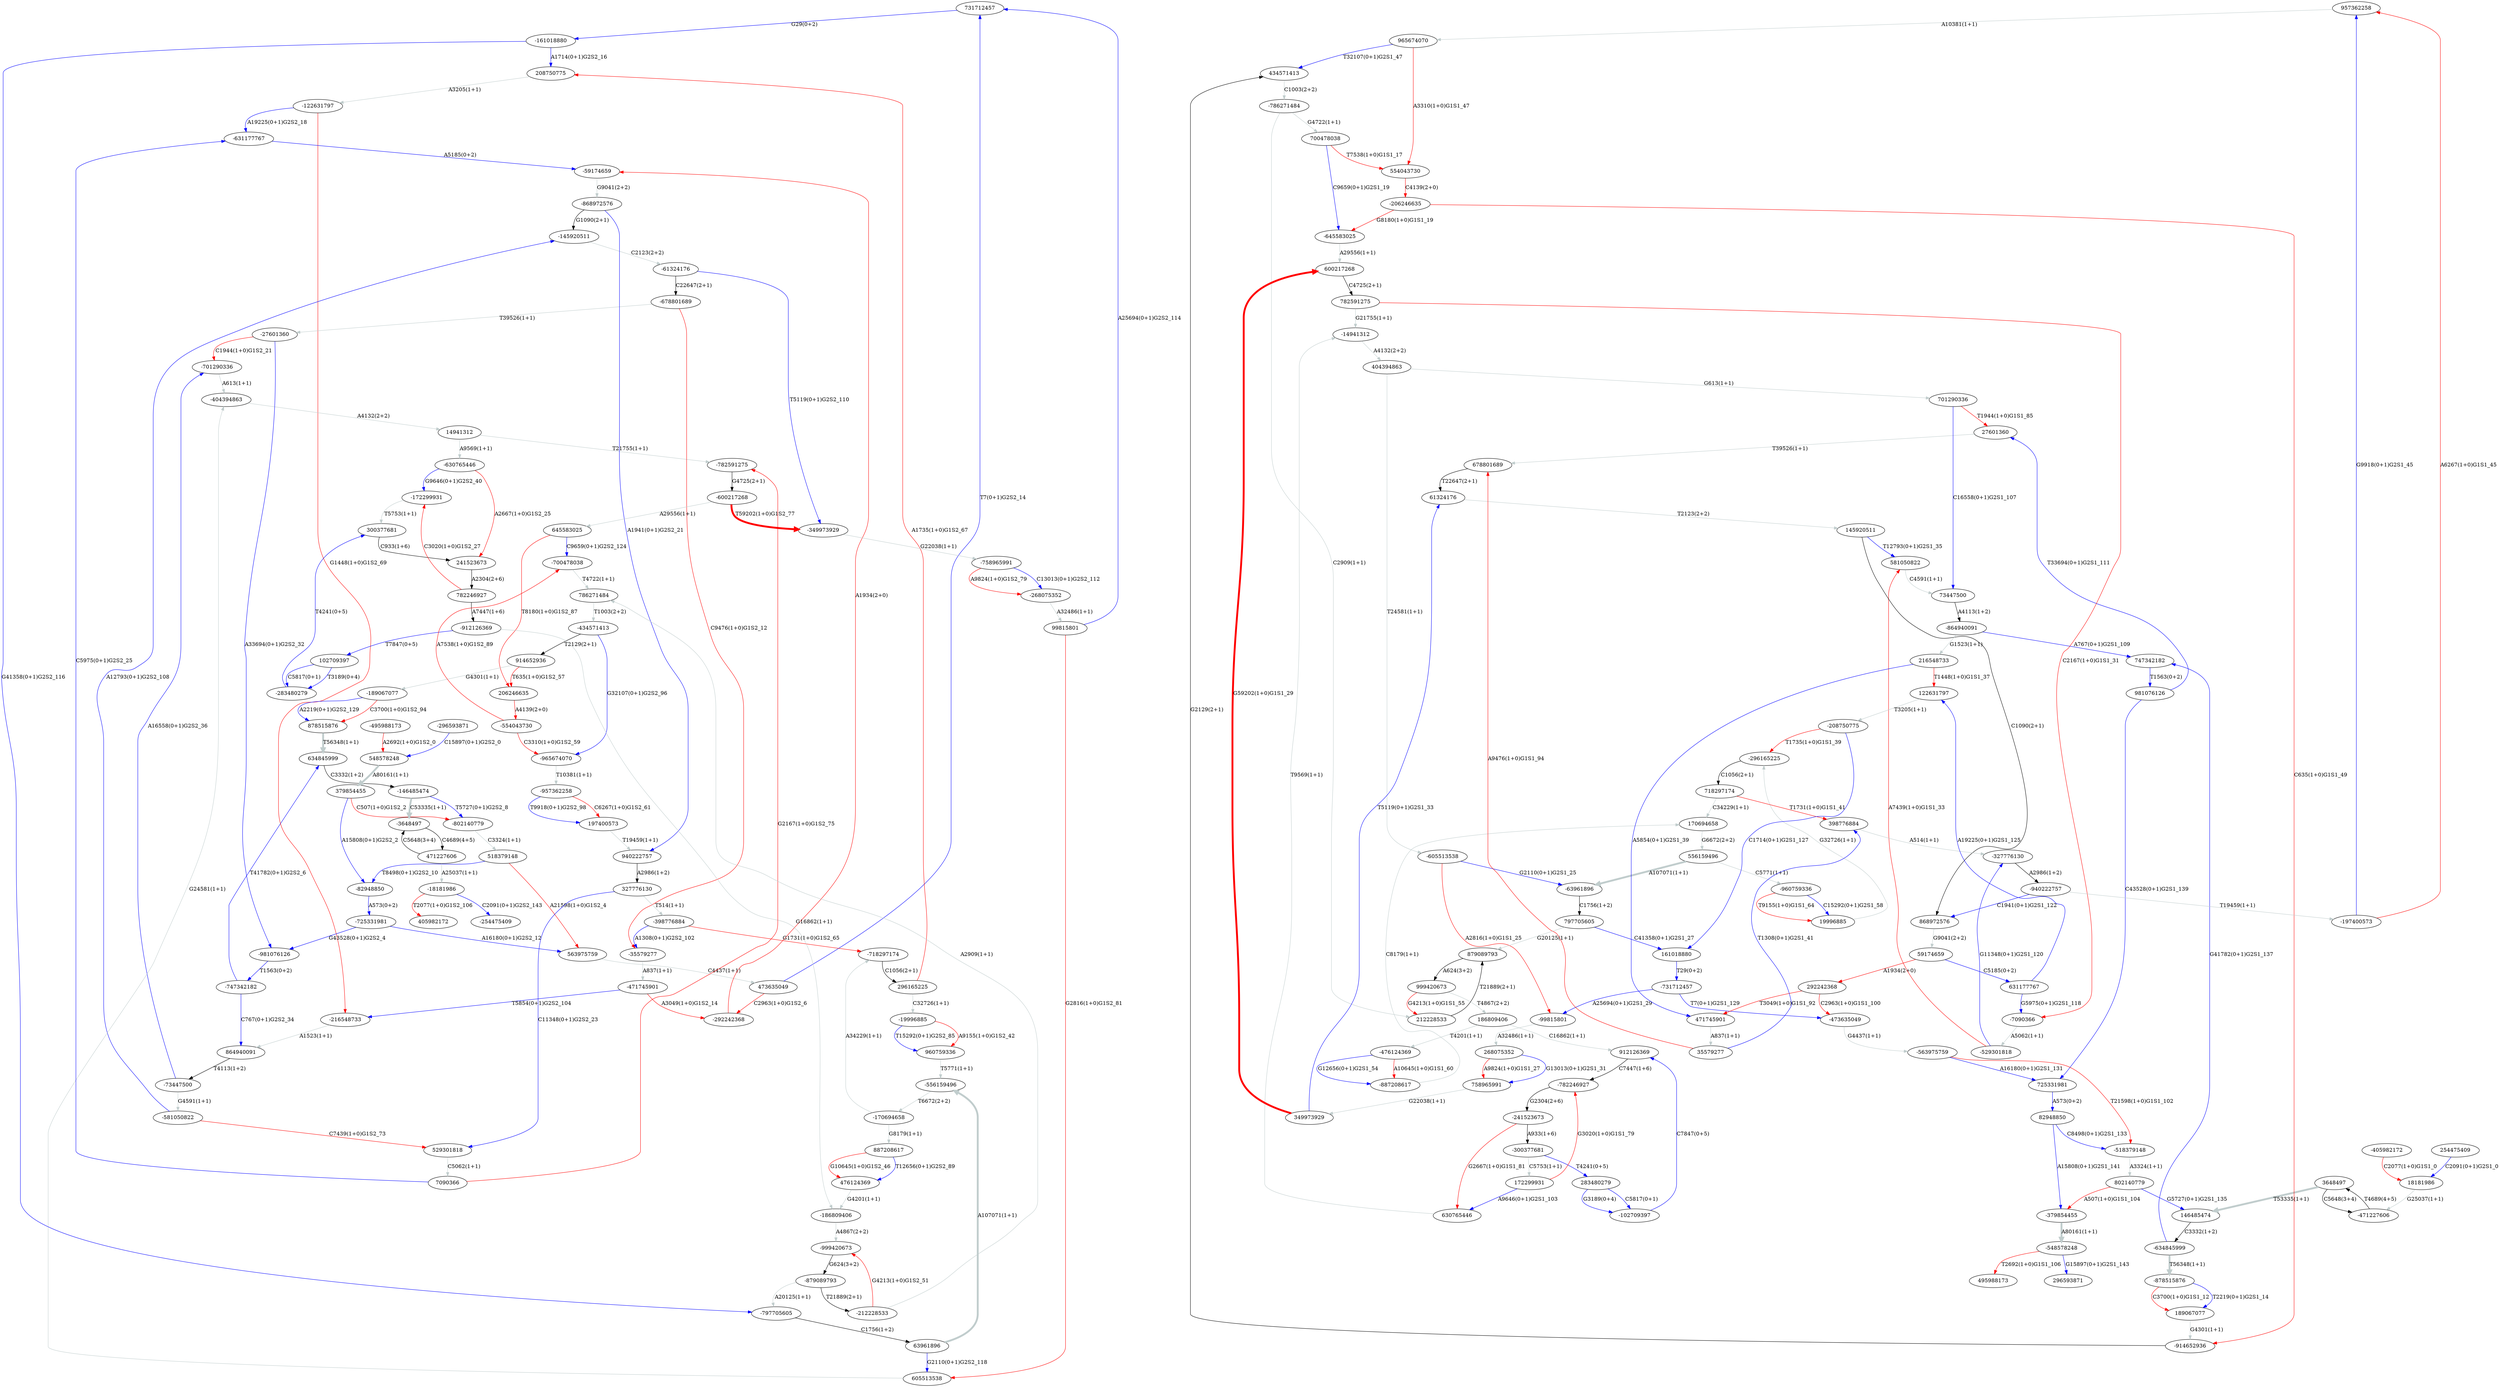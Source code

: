digraph {
nodesep = 0.5;
731712457 [style=filled fillcolor="white"]
-957362258 [style=filled fillcolor="white"]
957362258 [style=filled fillcolor="white"]
-197400573 [style=filled fillcolor="white"]
197400573 [style=filled fillcolor="white"]
887208617 [style=filled fillcolor="white"]
-731712457 [style=filled fillcolor="white"]
-747342182 [style=filled fillcolor="white"]
3648497 [style=filled fillcolor="white"]
-63961896 [style=filled fillcolor="white"]
63961896 [style=filled fillcolor="white"]
-296165225 [style=filled fillcolor="white"]
-122631797 [style=filled fillcolor="white"]
678801689 [style=filled fillcolor="white"]
-700478038 [style=filled fillcolor="white"]
700478038 [style=filled fillcolor="white"]
-581050822 [style=filled fillcolor="white"]
581050822 [style=filled fillcolor="white"]
-404394863 [style=filled fillcolor="white"]
404394863 [style=filled fillcolor="white"]
912126369 [style=filled fillcolor="white"]
630765446 [style=filled fillcolor="white"]
-27601360 [style=filled fillcolor="white"]
27601360 [style=filled fillcolor="white"]
-14941312 [style=filled fillcolor="white"]
14941312 [style=filled fillcolor="white"]
-701290336 [style=filled fillcolor="white"]
701290336 [style=filled fillcolor="white"]
802140779 [style=filled fillcolor="white"]
518379148 [style=filled fillcolor="white"]
82948850 [style=filled fillcolor="white"]
300377681 [style=filled fillcolor="white"]
-718297174 [style=filled fillcolor="white"]
-145920511 [style=filled fillcolor="white"]
-61324176 [style=filled fillcolor="white"]
965674070 [style=filled fillcolor="white"]
59174659 [style=filled fillcolor="white"]
563975759 [style=filled fillcolor="white"]
556159496 [style=filled fillcolor="white"]
476124369 [style=filled fillcolor="white"]
-254475409 [style=filled fillcolor="white"]
-678801689 [style=filled fillcolor="white"]
-802140779 [style=filled fillcolor="white"]
73447500 [style=filled fillcolor="white"]
161018880 [style=filled fillcolor="white"]
208750775 [style=filled fillcolor="white"]
268075352 [style=filled fillcolor="white"]
102709397 [style=filled fillcolor="white"]
61324176 [style=filled fillcolor="white"]
-797705605 [style=filled fillcolor="white"]
634845999 [style=filled fillcolor="white"]
868972576 [style=filled fillcolor="white"]
434571413 [style=filled fillcolor="white"]
940222757 [style=filled fillcolor="white"]
-292242368 [style=filled fillcolor="white"]
-189067077 [style=filled fillcolor="white"]
292242368 [style=filled fillcolor="white"]
-786271484 [style=filled fillcolor="white"]
786271484 [style=filled fillcolor="white"]
529301818 [style=filled fillcolor="white"]
-102709397 [style=filled fillcolor="white"]
473635049 [style=filled fillcolor="white"]
758965991 [style=filled fillcolor="white"]
-868972576 [style=filled fillcolor="white"]
170694658 [style=filled fillcolor="white"]
999420673 [style=filled fillcolor="white"]
-529301818 [style=filled fillcolor="white"]
-3648497 [style=filled fillcolor="white"]
-296593871 [style=filled fillcolor="white"]
645583025 [style=filled fillcolor="white"]
-19996885 [style=filled fillcolor="white"]
19996885 [style=filled fillcolor="white"]
914652936 [style=filled fillcolor="white"]
-206246635 [style=filled fillcolor="white"]
405982172 [style=filled fillcolor="white"]
-434571413 [style=filled fillcolor="white"]
-73447500 [style=filled fillcolor="white"]
-600217268 [style=filled fillcolor="white"]
-186809406 [style=filled fillcolor="white"]
349973929 [style=filled fillcolor="white"]
186809406 [style=filled fillcolor="white"]
879089793 [style=filled fillcolor="white"]
-300377681 [style=filled fillcolor="white"]
-476124369 [style=filled fillcolor="white"]
718297174 [style=filled fillcolor="white"]
-634845999 [style=filled fillcolor="white"]
-878515876 [style=filled fillcolor="white"]
206246635 [style=filled fillcolor="white"]
-645583025 [style=filled fillcolor="white"]
-999420673 [style=filled fillcolor="white"]
-782591275 [style=filled fillcolor="white"]
782246927 [style=filled fillcolor="white"]
189067077 [style=filled fillcolor="white"]
960759336 [style=filled fillcolor="white"]
-172299931 [style=filled fillcolor="white"]
-208750775 [style=filled fillcolor="white"]
-981076126 [style=filled fillcolor="white"]
-405982172 [style=filled fillcolor="white"]
-965674070 [style=filled fillcolor="white"]
-914652936 [style=filled fillcolor="white"]
605513538 [style=filled fillcolor="white"]
145920511 [style=filled fillcolor="white"]
-398776884 [style=filled fillcolor="white"]
296165225 [style=filled fillcolor="white"]
-473635049 [style=filled fillcolor="white"]
-349973929 [style=filled fillcolor="white"]
122631797 [style=filled fillcolor="white"]
398776884 [style=filled fillcolor="white"]
-912126369 [style=filled fillcolor="white"]
-495988173 [style=filled fillcolor="white"]
-879089793 [style=filled fillcolor="white"]
296593871 [style=filled fillcolor="white"]
554043730 [style=filled fillcolor="white"]
-605513538 [style=filled fillcolor="white"]
-59174659 [style=filled fillcolor="white"]
-241523673 [style=filled fillcolor="white"]
-518379148 [style=filled fillcolor="white"]
-758965991 [style=filled fillcolor="white"]
-99815801 [style=filled fillcolor="white"]
241523673 [style=filled fillcolor="white"]
-170694658 [style=filled fillcolor="white"]
283480279 [style=filled fillcolor="white"]
-283480279 [style=filled fillcolor="white"]
631177767 [style=filled fillcolor="white"]
-471227606 [style=filled fillcolor="white"]
254475409 [style=filled fillcolor="white"]
172299931 [style=filled fillcolor="white"]
-35579277 [style=filled fillcolor="white"]
7090366 [style=filled fillcolor="white"]
-630765446 [style=filled fillcolor="white"]
-471745901 [style=filled fillcolor="white"]
-161018880 [style=filled fillcolor="white"]
379854455 [style=filled fillcolor="white"]
-7090366 [style=filled fillcolor="white"]
-556159496 [style=filled fillcolor="white"]
212228533 [style=filled fillcolor="white"]
-887208617 [style=filled fillcolor="white"]
-212228533 [style=filled fillcolor="white"]
981076126 [style=filled fillcolor="white"]
600217268 [style=filled fillcolor="white"]
35579277 [style=filled fillcolor="white"]
548578248 [style=filled fillcolor="white"]
-631177767 [style=filled fillcolor="white"]
-548578248 [style=filled fillcolor="white"]
146485474 [style=filled fillcolor="white"]
797705605 [style=filled fillcolor="white"]
-146485474 [style=filled fillcolor="white"]
99815801 [style=filled fillcolor="white"]
864940091 [style=filled fillcolor="white"]
-864940091 [style=filled fillcolor="white"]
-82948850 [style=filled fillcolor="white"]
782591275 [style=filled fillcolor="white"]
725331981 [style=filled fillcolor="white"]
-379854455 [style=filled fillcolor="white"]
-18181986 [style=filled fillcolor="white"]
-725331981 [style=filled fillcolor="white"]
471745901 [style=filled fillcolor="white"]
-554043730 [style=filled fillcolor="white"]
-268075352 [style=filled fillcolor="white"]
327776130 [style=filled fillcolor="white"]
-327776130 [style=filled fillcolor="white"]
-216548733 [style=filled fillcolor="white"]
-960759336 [style=filled fillcolor="white"]
-782246927 [style=filled fillcolor="white"]
471227606 [style=filled fillcolor="white"]
-563975759 [style=filled fillcolor="white"]
495988173 [style=filled fillcolor="white"]
878515876 [style=filled fillcolor="white"]
18181986 [style=filled fillcolor="white"]
747342182 [style=filled fillcolor="white"]
-940222757 [style=filled fillcolor="white"]
216548733 [style=filled fillcolor="white"]
"731712457" -> "-161018880" [label="G29(0+2)", color="blue", penwidth=1]
"-957362258" -> "197400573" [label="T9918(0+1)G2S2_98", color="blue", penwidth=1]
"-957362258" -> "197400573" [label="C6267(1+0)G1S2_61", color="red", penwidth=1]
"957362258" -> "965674070" [label="A10381(1+1)", color="azure3", penwidth=1]
"-197400573" -> "957362258" [label="G9918(0+1)G2S1_45", color="blue", penwidth=1]
"-197400573" -> "957362258" [label="A6267(1+0)G1S1_45", color="red", penwidth=1]
"197400573" -> "940222757" [label="T19459(1+1)", color="azure3", penwidth=1]
"887208617" -> "476124369" [label="T12656(0+1)G2S2_89", color="blue", penwidth=1]
"887208617" -> "476124369" [label="G10645(1+0)G1S2_46", color="red", penwidth=1]
"-731712457" -> "-473635049" [label="T7(0+1)G2S1_129", color="blue", penwidth=1]
"-731712457" -> "-99815801" [label="A25694(0+1)G2S1_29", color="blue", penwidth=1]
"-747342182" -> "864940091" [label="C767(0+1)G2S2_34", color="blue", penwidth=1]
"-747342182" -> "634845999" [label="T41782(0+1)G2S2_6", color="blue", penwidth=1]
"3648497" -> "-471227606" [label="C5648(3+4)", color="black", penwidth=1]
"3648497" -> "146485474" [label="T53335(1+1)", color="azure3", penwidth=5]
"-63961896" -> "797705605" [label="C1756(1+2)", color="black", penwidth=1]
"63961896" -> "-556159496" [label="A107071(1+1)", color="azure3", penwidth=5]
"63961896" -> "605513538" [label="G2110(0+1)G2S2_118", color="blue", penwidth=1]
"-296165225" -> "718297174" [label="C1056(2+1)", color="black", penwidth=1]
"-122631797" -> "-631177767" [label="A19225(0+1)G2S2_18", color="blue", penwidth=1]
"-122631797" -> "-216548733" [label="G1448(1+0)G1S2_69", color="red", penwidth=1]
"678801689" -> "61324176" [label="T22647(2+1)", color="black", penwidth=1]
"-700478038" -> "786271484" [label="T4722(1+1)", color="azure3", penwidth=1]
"700478038" -> "554043730" [label="T7538(1+0)G1S1_17", color="red", penwidth=1]
"700478038" -> "-645583025" [label="C9659(0+1)G2S1_19", color="blue", penwidth=1]
"-581050822" -> "529301818" [label="C7439(1+0)G1S2_73", color="red", penwidth=1]
"-581050822" -> "-145920511" [label="A12793(0+1)G2S2_108", color="blue", penwidth=1]
"581050822" -> "73447500" [label="C4591(1+1)", color="azure3", penwidth=1]
"-404394863" -> "14941312" [label="A4132(2+2)", color="azure3", penwidth=1]
"404394863" -> "701290336" [label="G613(1+1)", color="azure3", penwidth=1]
"404394863" -> "-605513538" [label="T24581(1+1)", color="azure3", penwidth=1]
"912126369" -> "-782246927" [label="C7447(1+6)", color="black", penwidth=1]
"630765446" -> "-14941312" [label="T9569(1+1)", color="azure3", penwidth=1]
"-27601360" -> "-981076126" [label="A33694(0+1)G2S2_32", color="blue", penwidth=1]
"-27601360" -> "-701290336" [label="C1944(1+0)G1S2_21", color="red", penwidth=1]
"27601360" -> "678801689" [label="T39526(1+1)", color="azure3", penwidth=1]
"-14941312" -> "404394863" [label="A4132(2+2)", color="azure3", penwidth=1]
"14941312" -> "-782591275" [label="T21755(1+1)", color="azure3", penwidth=1]
"14941312" -> "-630765446" [label="A9569(1+1)", color="azure3", penwidth=1]
"-701290336" -> "-404394863" [label="A613(1+1)", color="azure3", penwidth=1]
"701290336" -> "73447500" [label="C16558(0+1)G2S1_107", color="blue", penwidth=1]
"701290336" -> "27601360" [label="T1944(1+0)G1S1_85", color="red", penwidth=1]
"802140779" -> "-379854455" [label="A507(1+0)G1S1_104", color="red", penwidth=1]
"802140779" -> "146485474" [label="G5727(0+1)G2S1_135", color="blue", penwidth=1]
"518379148" -> "563975759" [label="A21598(1+0)G1S2_4", color="red", penwidth=1]
"518379148" -> "-82948850" [label="T8498(0+1)G2S2_10", color="blue", penwidth=1]
"82948850" -> "-518379148" [label="C8498(0+1)G2S1_133", color="blue", penwidth=1]
"82948850" -> "-379854455" [label="A15808(0+1)G2S1_141", color="blue", penwidth=1]
"300377681" -> "241523673" [label="C933(1+6)", color="black", penwidth=1]
"-718297174" -> "296165225" [label="C1056(2+1)", color="black", penwidth=1]
"-145920511" -> "-61324176" [label="C2123(2+2)", color="azure3", penwidth=1]
"-61324176" -> "-678801689" [label="C22647(2+1)", color="black", penwidth=1]
"-61324176" -> "-349973929" [label="T5119(0+1)G2S2_110", color="blue", penwidth=1]
"965674070" -> "434571413" [label="T32107(0+1)G2S1_47", color="blue", penwidth=1]
"965674070" -> "554043730" [label="A3310(1+0)G1S1_47", color="red", penwidth=1]
"59174659" -> "292242368" [label="A1934(2+0)", color="red", penwidth=1]
"59174659" -> "631177767" [label="C5185(0+2)", color="blue", penwidth=1]
"563975759" -> "473635049" [label="C4437(1+1)", color="azure3", penwidth=1]
"556159496" -> "-960759336" [label="C5771(1+1)", color="azure3", penwidth=1]
"556159496" -> "-63961896" [label="A107071(1+1)", color="azure3", penwidth=5]
"476124369" -> "-186809406" [label="G4201(1+1)", color="azure3", penwidth=1]
"-678801689" -> "-27601360" [label="T39526(1+1)", color="azure3", penwidth=1]
"-678801689" -> "-35579277" [label="C9476(1+0)G1S2_12", color="red", penwidth=1]
"-802140779" -> "518379148" [label="C3324(1+1)", color="azure3", penwidth=1]
"73447500" -> "-864940091" [label="A4113(1+2)", color="black", penwidth=1]
"161018880" -> "-731712457" [label="T29(0+2)", color="blue", penwidth=1]
"208750775" -> "-122631797" [label="A3205(1+1)", color="azure3", penwidth=1]
"268075352" -> "758965991" [label="G13013(0+1)G2S1_31", color="blue", penwidth=1]
"268075352" -> "758965991" [label="A9824(1+0)G1S1_27", color="red", penwidth=1]
"102709397" -> "-283480279" [label="C5817(0+1)", color="blue", penwidth=1]
"102709397" -> "-283480279" [label="T3189(0+4)", color="blue", penwidth=1]
"61324176" -> "145920511" [label="T2123(2+2)", color="azure3", penwidth=1]
"-797705605" -> "63961896" [label="C1756(1+2)", color="black", penwidth=1]
"634845999" -> "-146485474" [label="C3332(1+2)", color="black", penwidth=1]
"868972576" -> "59174659" [label="G9041(2+2)", color="azure3", penwidth=1]
"434571413" -> "-786271484" [label="C1003(2+2)", color="azure3", penwidth=1]
"940222757" -> "327776130" [label="A2986(1+2)", color="black", penwidth=1]
"-292242368" -> "-59174659" [label="A1934(2+0)", color="red", penwidth=1]
"-189067077" -> "878515876" [label="C3700(1+0)G1S2_94", color="red", penwidth=1]
"-189067077" -> "878515876" [label="A2219(0+1)G2S2_129", color="blue", penwidth=1]
"292242368" -> "-473635049" [label="C2963(1+0)G1S1_100", color="red", penwidth=1]
"292242368" -> "471745901" [label="T3049(1+0)G1S1_92", color="red", penwidth=1]
"-786271484" -> "212228533" [label="C2909(1+1)", color="azure3", penwidth=1]
"-786271484" -> "700478038" [label="G4722(1+1)", color="azure3", penwidth=1]
"786271484" -> "-434571413" [label="T1003(2+2)", color="azure3", penwidth=1]
"529301818" -> "7090366" [label="C5062(1+1)", color="azure3", penwidth=1]
"-102709397" -> "912126369" [label="C7847(0+5)", color="blue", penwidth=1]
"473635049" -> "-292242368" [label="C2963(1+0)G1S2_6", color="red", penwidth=1]
"473635049" -> "731712457" [label="T7(0+1)G2S2_14", color="blue", penwidth=1]
"758965991" -> "349973929" [label="G22038(1+1)", color="azure3", penwidth=1]
"-868972576" -> "-145920511" [label="G1090(2+1)", color="black", penwidth=1]
"-868972576" -> "940222757" [label="A1941(0+1)G2S2_21", color="blue", penwidth=1]
"170694658" -> "556159496" [label="G6672(2+2)", color="azure3", penwidth=1]
"999420673" -> "186809406" [label="T4867(2+2)", color="azure3", penwidth=1]
"999420673" -> "212228533" [label="G4213(1+0)G1S1_55", color="red", penwidth=1]
"-529301818" -> "581050822" [label="A7439(1+0)G1S1_33", color="red", penwidth=1]
"-529301818" -> "-327776130" [label="G11348(0+1)G2S1_120", color="blue", penwidth=1]
"-3648497" -> "471227606" [label="C4689(4+5)", color="black", penwidth=1]
"-296593871" -> "548578248" [label="C15897(0+1)G2S2_0", color="blue", penwidth=1]
"645583025" -> "206246635" [label="T8180(1+0)G1S2_87", color="red", penwidth=1]
"645583025" -> "-700478038" [label="C9659(0+1)G2S2_124", color="blue", penwidth=1]
"-19996885" -> "960759336" [label="T15292(0+1)G2S2_85", color="blue", penwidth=1]
"-19996885" -> "960759336" [label="A9155(1+0)G1S2_42", color="red", penwidth=1]
"19996885" -> "-296165225" [label="G32726(1+1)", color="azure3", penwidth=1]
"914652936" -> "206246635" [label="T635(1+0)G1S2_57", color="red", penwidth=1]
"914652936" -> "-189067077" [label="G4301(1+1)", color="azure3", penwidth=1]
"-206246635" -> "-645583025" [label="G8180(1+0)G1S1_19", color="red", penwidth=1]
"-206246635" -> "-914652936" [label="C635(1+0)G1S1_49", color="red", penwidth=1]
"-434571413" -> "-965674070" [label="G32107(0+1)G2S2_96", color="blue", penwidth=1]
"-434571413" -> "914652936" [label="T2129(2+1)", color="black", penwidth=1]
"-73447500" -> "-701290336" [label="A16558(0+1)G2S2_36", color="blue", penwidth=1]
"-73447500" -> "-581050822" [label="G4591(1+1)", color="azure3", penwidth=1]
"-600217268" -> "645583025" [label="A29556(1+1)", color="azure3", penwidth=1]
"-600217268" -> "-349973929" [label="T59202(1+0)G1S2_77", color="red", penwidth=5]
"-186809406" -> "-999420673" [label="A4867(2+2)", color="azure3", penwidth=1]
"349973929" -> "600217268" [label="G59202(1+0)G1S1_29", color="red", penwidth=5]
"349973929" -> "61324176" [label="T5119(0+1)G2S1_33", color="blue", penwidth=1]
"186809406" -> "-476124369" [label="T4201(1+1)", color="azure3", penwidth=1]
"186809406" -> "912126369" [label="C16862(1+1)", color="azure3", penwidth=1]
"879089793" -> "999420673" [label="A624(3+2)", color="black", penwidth=1]
"-300377681" -> "283480279" [label="T4241(0+5)", color="blue", penwidth=1]
"-300377681" -> "172299931" [label="C5753(1+1)", color="azure3", penwidth=1]
"-476124369" -> "-887208617" [label="G12656(0+1)G2S1_54", color="blue", penwidth=1]
"-476124369" -> "-887208617" [label="A10645(1+0)G1S1_60", color="red", penwidth=1]
"718297174" -> "170694658" [label="C34229(1+1)", color="azure3", penwidth=1]
"718297174" -> "398776884" [label="T1731(1+0)G1S1_41", color="red", penwidth=1]
"-634845999" -> "-878515876" [label="T56348(1+1)", color="azure3", penwidth=5]
"-634845999" -> "747342182" [label="G41782(0+1)G2S1_137", color="blue", penwidth=1]
"-878515876" -> "189067077" [label="C3700(1+0)G1S1_12", color="red", penwidth=1]
"-878515876" -> "189067077" [label="T2219(0+1)G2S1_14", color="blue", penwidth=1]
"206246635" -> "-554043730" [label="A4139(2+0)", color="red", penwidth=1]
"-645583025" -> "600217268" [label="A29556(1+1)", color="azure3", penwidth=1]
"-999420673" -> "-879089793" [label="G624(3+2)", color="black", penwidth=1]
"-782591275" -> "-600217268" [label="G4725(2+1)", color="black", penwidth=1]
"782246927" -> "-172299931" [label="C3020(1+0)G1S2_27", color="red", penwidth=1]
"782246927" -> "-912126369" [label="A7447(1+6)", color="black", penwidth=1]
"189067077" -> "-914652936" [label="G4301(1+1)", color="azure3", penwidth=1]
"960759336" -> "-556159496" [label="T5771(1+1)", color="azure3", penwidth=1]
"-172299931" -> "300377681" [label="T5753(1+1)", color="azure3", penwidth=1]
"-208750775" -> "-296165225" [label="T1735(1+0)G1S1_39", color="red", penwidth=1]
"-208750775" -> "161018880" [label="C1714(0+1)G2S1_127", color="blue", penwidth=1]
"-981076126" -> "-747342182" [label="T1563(0+2)", color="blue", penwidth=1]
"-405982172" -> "18181986" [label="C2077(1+0)G1S1_0", color="red", penwidth=1]
"-965674070" -> "-957362258" [label="T10381(1+1)", color="azure3", penwidth=1]
"-914652936" -> "434571413" [label="G2129(2+1)", color="black", penwidth=1]
"605513538" -> "-404394863" [label="G24581(1+1)", color="azure3", penwidth=1]
"145920511" -> "868972576" [label="C1090(2+1)", color="black", penwidth=1]
"145920511" -> "581050822" [label="T12793(0+1)G2S1_35", color="blue", penwidth=1]
"-398776884" -> "-718297174" [label="G1731(1+0)G1S2_65", color="red", penwidth=1]
"-398776884" -> "-35579277" [label="A1308(0+1)G2S2_102", color="blue", penwidth=1]
"296165225" -> "208750775" [label="A1735(1+0)G1S2_67", color="red", penwidth=1]
"296165225" -> "-19996885" [label="C32726(1+1)", color="azure3", penwidth=1]
"-473635049" -> "-563975759" [label="G4437(1+1)", color="azure3", penwidth=1]
"-349973929" -> "-758965991" [label="G22038(1+1)", color="azure3", penwidth=1]
"122631797" -> "-208750775" [label="T3205(1+1)", color="azure3", penwidth=1]
"398776884" -> "-327776130" [label="A514(1+1)", color="azure3", penwidth=1]
"-912126369" -> "-186809406" [label="G16862(1+1)", color="azure3", penwidth=1]
"-912126369" -> "102709397" [label="T7847(0+5)", color="blue", penwidth=1]
"-495988173" -> "548578248" [label="A2692(1+0)G1S2_0", color="red", penwidth=1]
"-879089793" -> "-797705605" [label="A20125(1+1)", color="azure3", penwidth=1]
"-879089793" -> "-212228533" [label="T21889(2+1)", color="black", penwidth=1]
"554043730" -> "-206246635" [label="C4139(2+0)", color="red", penwidth=1]
"-605513538" -> "-63961896" [label="G2110(0+1)G2S1_25", color="blue", penwidth=1]
"-605513538" -> "-99815801" [label="A2816(1+0)G1S1_25", color="red", penwidth=1]
"-59174659" -> "-868972576" [label="G9041(2+2)", color="azure3", penwidth=1]
"-241523673" -> "-300377681" [label="A933(1+6)", color="black", penwidth=1]
"-241523673" -> "630765446" [label="G2667(1+0)G1S1_81", color="red", penwidth=1]
"-518379148" -> "802140779" [label="A3324(1+1)", color="azure3", penwidth=1]
"-758965991" -> "-268075352" [label="C13013(0+1)G2S2_112", color="blue", penwidth=1]
"-758965991" -> "-268075352" [label="A9824(1+0)G1S2_79", color="red", penwidth=1]
"-99815801" -> "268075352" [label="A32486(1+1)", color="azure3", penwidth=1]
"241523673" -> "782246927" [label="A2304(2+6)", color="black", penwidth=1]
"-170694658" -> "-718297174" [label="A34229(1+1)", color="azure3", penwidth=1]
"-170694658" -> "887208617" [label="G8179(1+1)", color="azure3", penwidth=1]
"283480279" -> "-102709397" [label="C5817(0+1)", color="blue", penwidth=1]
"283480279" -> "-102709397" [label="G3189(0+4)", color="blue", penwidth=1]
"-283480279" -> "300377681" [label="T4241(0+5)", color="blue", penwidth=1]
"631177767" -> "122631797" [label="A19225(0+1)G2S1_125", color="blue", penwidth=1]
"631177767" -> "-7090366" [label="G5975(0+1)G2S1_118", color="blue", penwidth=1]
"-471227606" -> "3648497" [label="T4689(4+5)", color="black", penwidth=1]
"254475409" -> "18181986" [label="C2091(0+1)G2S1_0", color="blue", penwidth=1]
"172299931" -> "-782246927" [label="G3020(1+0)G1S1_79", color="red", penwidth=1]
"172299931" -> "630765446" [label="A9646(0+1)G2S1_103", color="blue", penwidth=1]
"-35579277" -> "-471745901" [label="A837(1+1)", color="azure3", penwidth=1]
"7090366" -> "-782591275" [label="G2167(1+0)G1S2_75", color="red", penwidth=1]
"7090366" -> "-631177767" [label="C5975(0+1)G2S2_25", color="blue", penwidth=1]
"-630765446" -> "-172299931" [label="G9646(0+1)G2S2_40", color="blue", penwidth=1]
"-630765446" -> "241523673" [label="A2667(1+0)G1S2_25", color="red", penwidth=1]
"-471745901" -> "-292242368" [label="A3049(1+0)G1S2_14", color="red", penwidth=1]
"-471745901" -> "-216548733" [label="T5854(0+1)G2S2_104", color="blue", penwidth=1]
"-161018880" -> "208750775" [label="A1714(0+1)G2S2_16", color="blue", penwidth=1]
"-161018880" -> "-797705605" [label="G41358(0+1)G2S2_116", color="blue", penwidth=1]
"379854455" -> "-802140779" [label="C507(1+0)G1S2_2", color="red", penwidth=1]
"379854455" -> "-82948850" [label="A15808(0+1)G2S2_2", color="blue", penwidth=1]
"-7090366" -> "-529301818" [label="A5062(1+1)", color="azure3", penwidth=1]
"-556159496" -> "-170694658" [label="T6672(2+2)", color="azure3", penwidth=1]
"212228533" -> "879089793" [label="T21889(2+1)", color="black", penwidth=1]
"-887208617" -> "170694658" [label="C8179(1+1)", color="azure3", penwidth=1]
"-212228533" -> "786271484" [label="A2909(1+1)", color="azure3", penwidth=1]
"-212228533" -> "-999420673" [label="G4213(1+0)G1S2_51", color="red", penwidth=1]
"981076126" -> "27601360" [label="T33694(0+1)G2S1_111", color="blue", penwidth=1]
"981076126" -> "725331981" [label="C43528(0+1)G2S1_139", color="blue", penwidth=1]
"600217268" -> "782591275" [label="C4725(2+1)", color="black", penwidth=1]
"35579277" -> "398776884" [label="T1308(0+1)G2S1_41", color="blue", penwidth=1]
"35579277" -> "678801689" [label="A9476(1+0)G1S1_94", color="red", penwidth=1]
"548578248" -> "379854455" [label="A80161(1+1)", color="azure3", penwidth=5]
"-631177767" -> "-59174659" [label="A5185(0+2)", color="blue", penwidth=1]
"-548578248" -> "495988173" [label="T2692(1+0)G1S1_106", color="red", penwidth=1]
"-548578248" -> "296593871" [label="G15897(0+1)G2S1_143", color="blue", penwidth=1]
"146485474" -> "-634845999" [label="C3332(1+2)", color="black", penwidth=1]
"797705605" -> "879089793" [label="G20125(1+1)", color="azure3", penwidth=1]
"797705605" -> "161018880" [label="C41358(0+1)G2S1_27", color="blue", penwidth=1]
"-146485474" -> "-3648497" [label="C53335(1+1)", color="azure3", penwidth=5]
"-146485474" -> "-802140779" [label="T5727(0+1)G2S2_8", color="blue", penwidth=1]
"99815801" -> "731712457" [label="A25694(0+1)G2S2_114", color="blue", penwidth=1]
"99815801" -> "605513538" [label="G2816(1+0)G1S2_81", color="red", penwidth=1]
"864940091" -> "-73447500" [label="T4113(1+2)", color="black", penwidth=1]
"-864940091" -> "747342182" [label="A767(0+1)G2S1_109", color="blue", penwidth=1]
"-864940091" -> "216548733" [label="G1523(1+1)", color="azure3", penwidth=1]
"-82948850" -> "-725331981" [label="A573(0+2)", color="blue", penwidth=1]
"782591275" -> "-14941312" [label="G21755(1+1)", color="azure3", penwidth=1]
"782591275" -> "-7090366" [label="C2167(1+0)G1S1_31", color="red", penwidth=1]
"725331981" -> "82948850" [label="A573(0+2)", color="blue", penwidth=1]
"-379854455" -> "-548578248" [label="A80161(1+1)", color="azure3", penwidth=5]
"-18181986" -> "405982172" [label="T2077(1+0)G1S2_106", color="red", penwidth=1]
"-18181986" -> "-254475409" [label="C2091(0+1)G2S2_143", color="blue", penwidth=1]
"-725331981" -> "-981076126" [label="G43528(0+1)G2S2_4", color="blue", penwidth=1]
"-725331981" -> "563975759" [label="A16180(0+1)G2S2_12", color="blue", penwidth=1]
"471745901" -> "35579277" [label="A837(1+1)", color="azure3", penwidth=1]
"-554043730" -> "-965674070" [label="C3310(1+0)G1S2_59", color="red", penwidth=1]
"-554043730" -> "-700478038" [label="A7538(1+0)G1S2_89", color="red", penwidth=1]
"-268075352" -> "99815801" [label="A32486(1+1)", color="azure3", penwidth=1]
"327776130" -> "-398776884" [label="T514(1+1)", color="azure3", penwidth=1]
"327776130" -> "529301818" [label="C11348(0+1)G2S2_23", color="blue", penwidth=1]
"-327776130" -> "-940222757" [label="A2986(1+2)", color="black", penwidth=1]
"-216548733" -> "864940091" [label="A1523(1+1)", color="azure3", penwidth=1]
"-960759336" -> "19996885" [label="C15292(0+1)G2S1_58", color="blue", penwidth=1]
"-960759336" -> "19996885" [label="T9155(1+0)G1S1_64", color="red", penwidth=1]
"-782246927" -> "-241523673" [label="G2304(2+6)", color="black", penwidth=1]
"471227606" -> "-3648497" [label="C5648(3+4)", color="black", penwidth=1]
"471227606" -> "-18181986" [label="A25037(1+1)", color="azure3", penwidth=1]
"-563975759" -> "-518379148" [label="T21598(1+0)G1S1_102", color="red", penwidth=1]
"-563975759" -> "725331981" [label="A16180(0+1)G2S1_131", color="blue", penwidth=1]
"878515876" -> "634845999" [label="T56348(1+1)", color="azure3", penwidth=5]
"18181986" -> "-471227606" [label="G25037(1+1)", color="azure3", penwidth=1]
"747342182" -> "981076126" [label="T1563(0+2)", color="blue", penwidth=1]
"-940222757" -> "-197400573" [label="T19459(1+1)", color="azure3", penwidth=1]
"-940222757" -> "868972576" [label="C1941(0+1)G2S1_122", color="blue", penwidth=1]
"216548733" -> "122631797" [label="T1448(1+0)G1S1_37", color="red", penwidth=1]
"216548733" -> "471745901" [label="A5854(0+1)G2S1_39", color="blue", penwidth=1]
}
